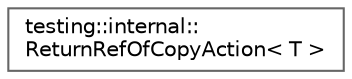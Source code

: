 digraph "Graphical Class Hierarchy"
{
 // LATEX_PDF_SIZE
  bgcolor="transparent";
  edge [fontname=Helvetica,fontsize=10,labelfontname=Helvetica,labelfontsize=10];
  node [fontname=Helvetica,fontsize=10,shape=box,height=0.2,width=0.4];
  rankdir="LR";
  Node0 [id="Node000000",label="testing::internal::\lReturnRefOfCopyAction\< T \>",height=0.2,width=0.4,color="grey40", fillcolor="white", style="filled",URL="$classtesting_1_1internal_1_1_return_ref_of_copy_action.html",tooltip=" "];
}
